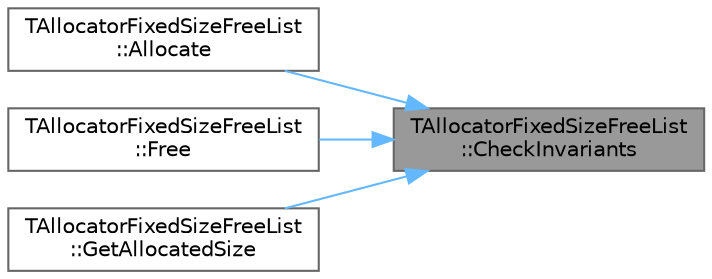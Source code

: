 digraph "TAllocatorFixedSizeFreeList::CheckInvariants"
{
 // INTERACTIVE_SVG=YES
 // LATEX_PDF_SIZE
  bgcolor="transparent";
  edge [fontname=Helvetica,fontsize=10,labelfontname=Helvetica,labelfontsize=10];
  node [fontname=Helvetica,fontsize=10,shape=box,height=0.2,width=0.4];
  rankdir="RL";
  Node1 [id="Node000001",label="TAllocatorFixedSizeFreeList\l::CheckInvariants",height=0.2,width=0.4,color="gray40", fillcolor="grey60", style="filled", fontcolor="black",tooltip=" "];
  Node1 -> Node2 [id="edge1_Node000001_Node000002",dir="back",color="steelblue1",style="solid",tooltip=" "];
  Node2 [id="Node000002",label="TAllocatorFixedSizeFreeList\l::Allocate",height=0.2,width=0.4,color="grey40", fillcolor="white", style="filled",URL="$d2/dff/classTAllocatorFixedSizeFreeList.html#aaa37181c51c7c977989961c31034a914",tooltip="Allocates one element from the free list."];
  Node1 -> Node3 [id="edge2_Node000001_Node000003",dir="back",color="steelblue1",style="solid",tooltip=" "];
  Node3 [id="Node000003",label="TAllocatorFixedSizeFreeList\l::Free",height=0.2,width=0.4,color="grey40", fillcolor="white", style="filled",URL="$d2/dff/classTAllocatorFixedSizeFreeList.html#a6cc4f5a278d75a9cd7f3e5edb28149e0",tooltip="Returns one element from the free list."];
  Node1 -> Node4 [id="edge3_Node000001_Node000004",dir="back",color="steelblue1",style="solid",tooltip=" "];
  Node4 [id="Node000004",label="TAllocatorFixedSizeFreeList\l::GetAllocatedSize",height=0.2,width=0.4,color="grey40", fillcolor="white", style="filled",URL="$d2/dff/classTAllocatorFixedSizeFreeList.html#af75c820d534c997846c021e20e8ba161",tooltip="Get total memory allocated."];
}
